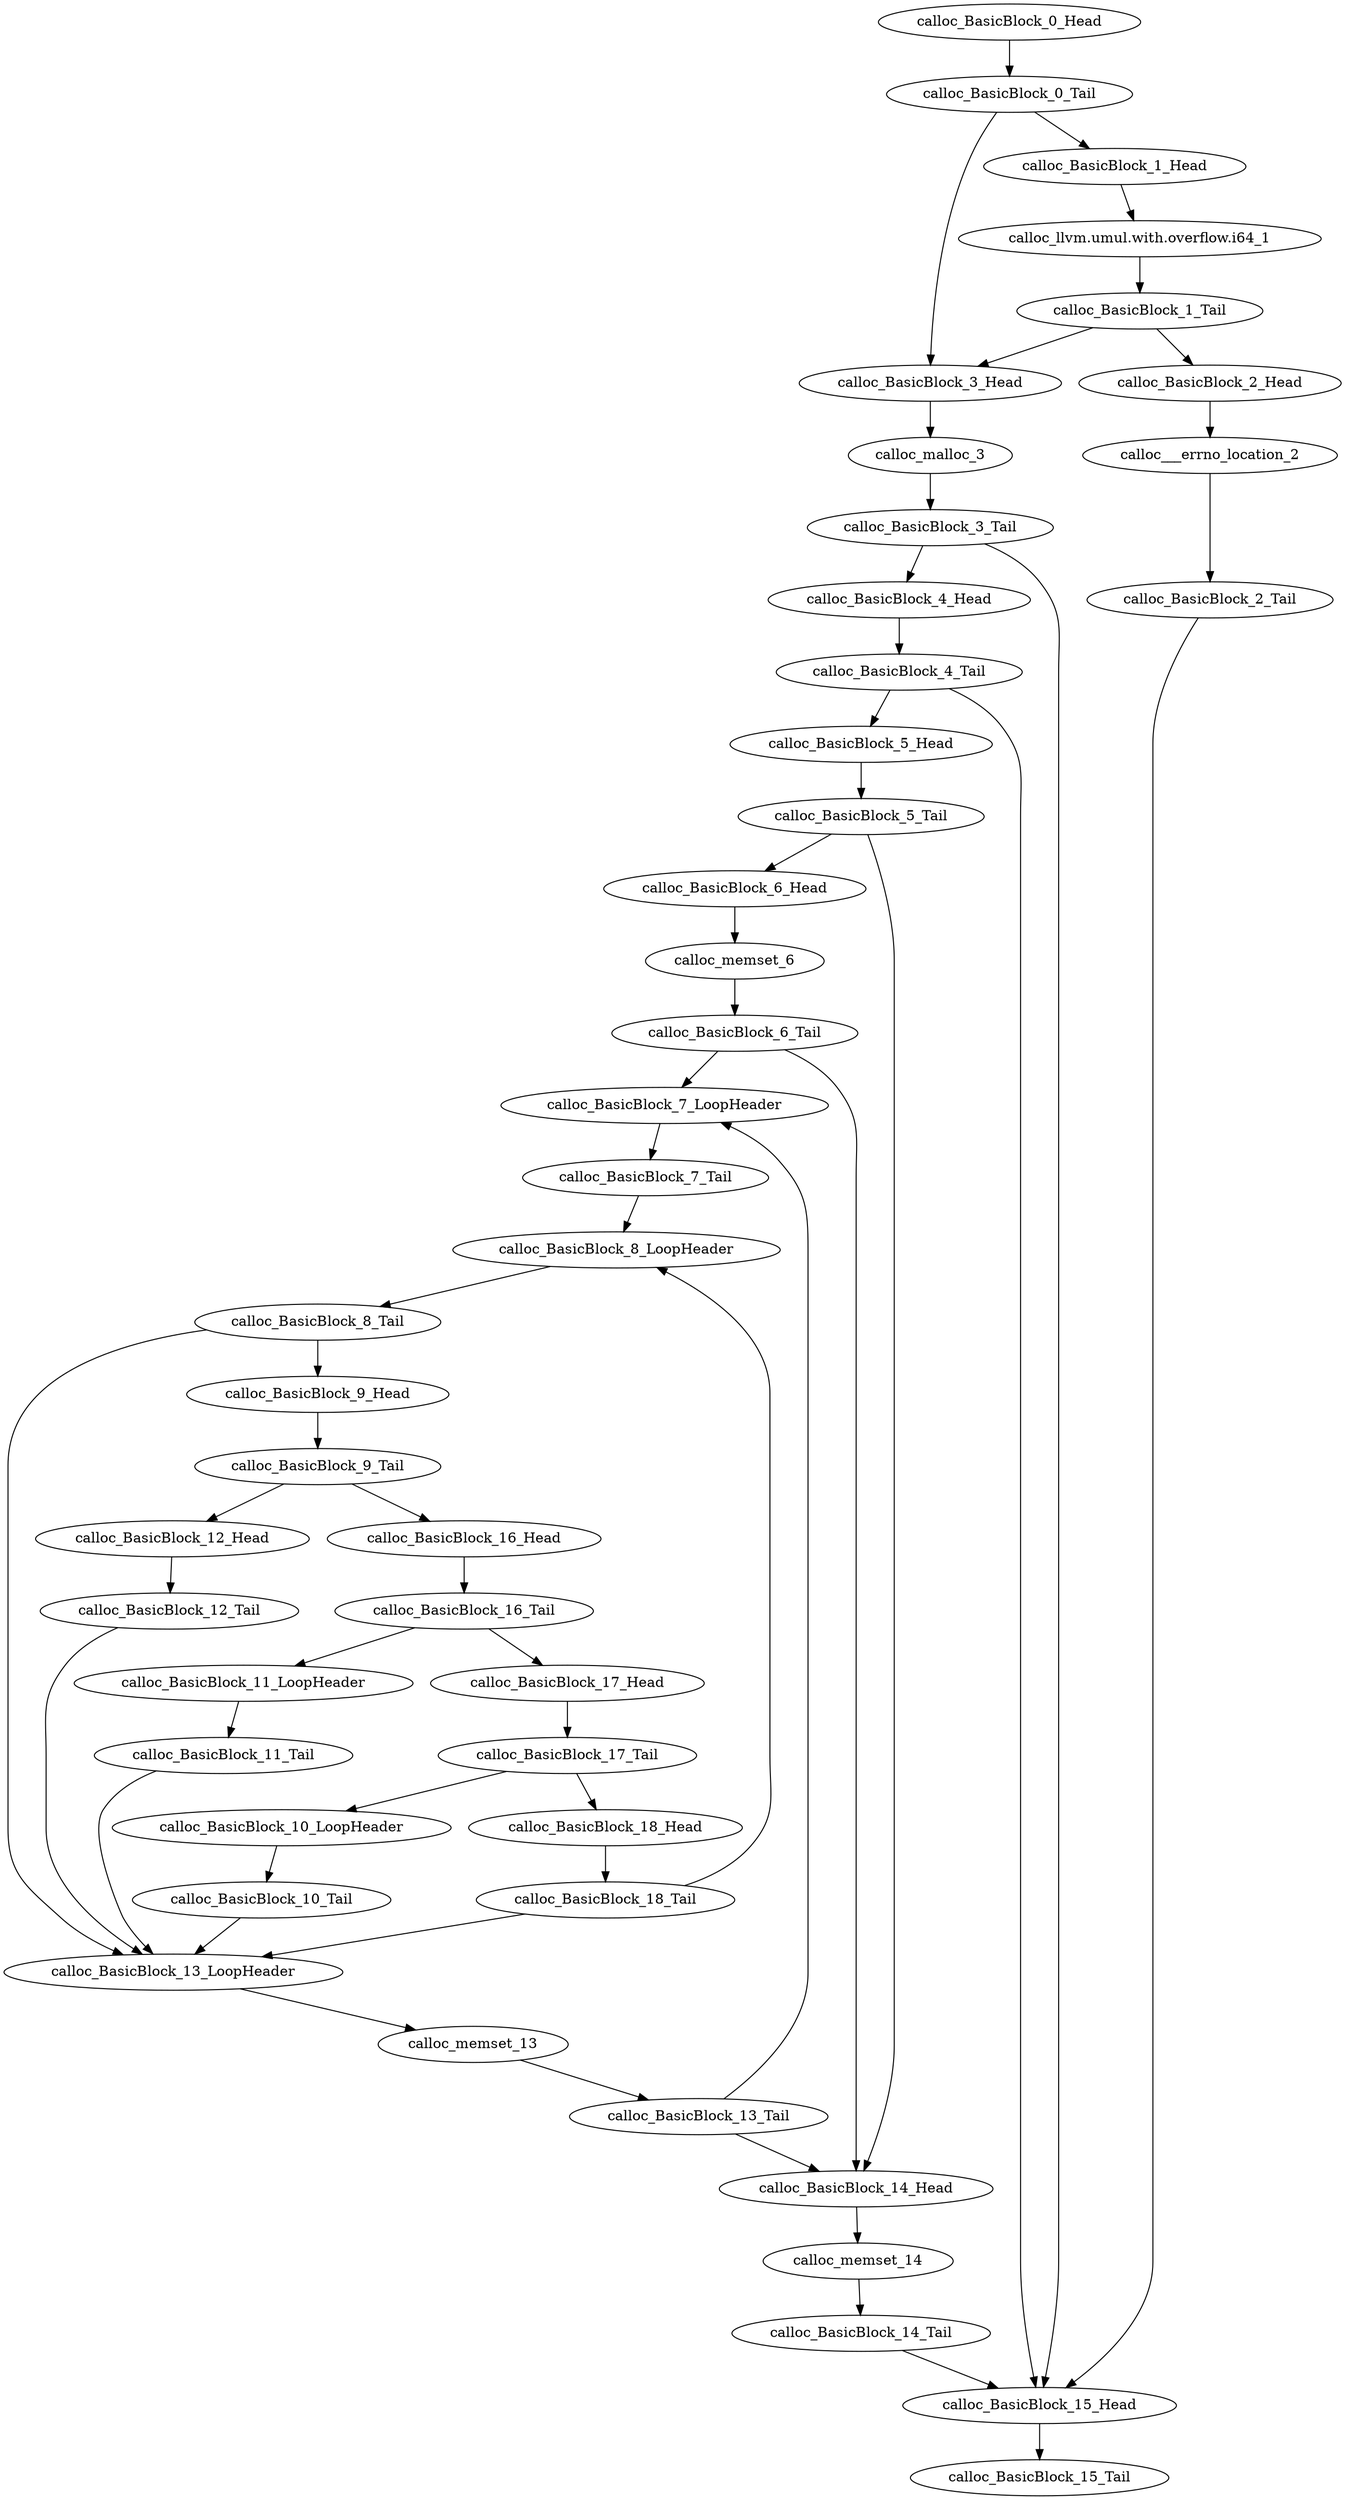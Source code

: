 digraph G {
    "calloc_BasicBlock_5_Head" -> "calloc_BasicBlock_5_Tail"
    "calloc_BasicBlock_1_Tail" -> "calloc_BasicBlock_2_Head"
    "calloc_BasicBlock_1_Tail" -> "calloc_BasicBlock_3_Head"
    "calloc_malloc_3" -> "calloc_BasicBlock_3_Tail"
    "calloc_BasicBlock_3_Tail" -> "calloc_BasicBlock_4_Head"
    "calloc_BasicBlock_3_Tail" -> "calloc_BasicBlock_15_Head"
    "calloc_BasicBlock_9_Tail" -> "calloc_BasicBlock_12_Head"
    "calloc_BasicBlock_9_Tail" -> "calloc_BasicBlock_16_Head"
    "calloc_BasicBlock_7_LoopHeader" -> "calloc_BasicBlock_7_Tail"
    "calloc_BasicBlock_11_Tail" -> "calloc_BasicBlock_13_LoopHeader"
    "calloc_BasicBlock_7_Tail" -> "calloc_BasicBlock_8_LoopHeader"
    "calloc_BasicBlock_6_Head" -> "calloc_memset_6"
    "calloc_llvm.umul.with.overflow.i64_1" -> "calloc_BasicBlock_1_Tail"
    "calloc_memset_13" -> "calloc_BasicBlock_13_Tail"
    "calloc_BasicBlock_13_Tail" -> "calloc_BasicBlock_7_LoopHeader"
    "calloc_BasicBlock_13_Tail" -> "calloc_BasicBlock_14_Head"
    "calloc_BasicBlock_8_LoopHeader" -> "calloc_BasicBlock_8_Tail"
    "calloc_BasicBlock_11_LoopHeader" -> "calloc_BasicBlock_11_Tail"
    "calloc_BasicBlock_17_Head" -> "calloc_BasicBlock_17_Tail"
    "calloc_BasicBlock_10_Tail" -> "calloc_BasicBlock_13_LoopHeader"
    "calloc_BasicBlock_8_Tail" -> "calloc_BasicBlock_9_Head"
    "calloc_BasicBlock_8_Tail" -> "calloc_BasicBlock_13_LoopHeader"
    "calloc_BasicBlock_0_Tail" -> "calloc_BasicBlock_3_Head"
    "calloc_BasicBlock_0_Tail" -> "calloc_BasicBlock_1_Head"
    "calloc_BasicBlock_12_Tail" -> "calloc_BasicBlock_13_LoopHeader"
    "calloc_BasicBlock_2_Head" -> "calloc___errno_location_2"
    "calloc___errno_location_2" -> "calloc_BasicBlock_2_Tail"
    "calloc_BasicBlock_0_Head" -> "calloc_BasicBlock_0_Tail"
    "calloc_BasicBlock_9_Head" -> "calloc_BasicBlock_9_Tail"
    "calloc_memset_14" -> "calloc_BasicBlock_14_Tail"
    "calloc_memset_6" -> "calloc_BasicBlock_6_Tail"
    "calloc_BasicBlock_4_Tail" -> "calloc_BasicBlock_5_Head"
    "calloc_BasicBlock_4_Tail" -> "calloc_BasicBlock_15_Head"
    "calloc_BasicBlock_4_Head" -> "calloc_BasicBlock_4_Tail"
    "calloc_BasicBlock_3_Head" -> "calloc_malloc_3"
    "calloc_BasicBlock_10_LoopHeader" -> "calloc_BasicBlock_10_Tail"
    "calloc_BasicBlock_12_Head" -> "calloc_BasicBlock_12_Tail"
    "calloc_BasicBlock_2_Tail" -> "calloc_BasicBlock_15_Head"
    "calloc_BasicBlock_14_Tail" -> "calloc_BasicBlock_15_Head"
    "calloc_BasicBlock_6_Tail" -> "calloc_BasicBlock_7_LoopHeader"
    "calloc_BasicBlock_6_Tail" -> "calloc_BasicBlock_14_Head"
    "calloc_BasicBlock_13_LoopHeader" -> "calloc_memset_13"
    "calloc_BasicBlock_16_Head" -> "calloc_BasicBlock_16_Tail"
    "calloc_BasicBlock_18_Tail" -> "calloc_BasicBlock_8_LoopHeader"
    "calloc_BasicBlock_18_Tail" -> "calloc_BasicBlock_13_LoopHeader"
    "calloc_BasicBlock_1_Head" -> "calloc_llvm.umul.with.overflow.i64_1"
    "calloc_BasicBlock_16_Tail" -> "calloc_BasicBlock_11_LoopHeader"
    "calloc_BasicBlock_16_Tail" -> "calloc_BasicBlock_17_Head"
    "calloc_BasicBlock_15_Head" -> "calloc_BasicBlock_15_Tail"
    "calloc_BasicBlock_14_Head" -> "calloc_memset_14"
    "calloc_BasicBlock_17_Tail" -> "calloc_BasicBlock_10_LoopHeader"
    "calloc_BasicBlock_17_Tail" -> "calloc_BasicBlock_18_Head"
    "calloc_BasicBlock_18_Head" -> "calloc_BasicBlock_18_Tail"
    "calloc_BasicBlock_5_Tail" -> "calloc_BasicBlock_6_Head"
    "calloc_BasicBlock_5_Tail" -> "calloc_BasicBlock_14_Head"
}
